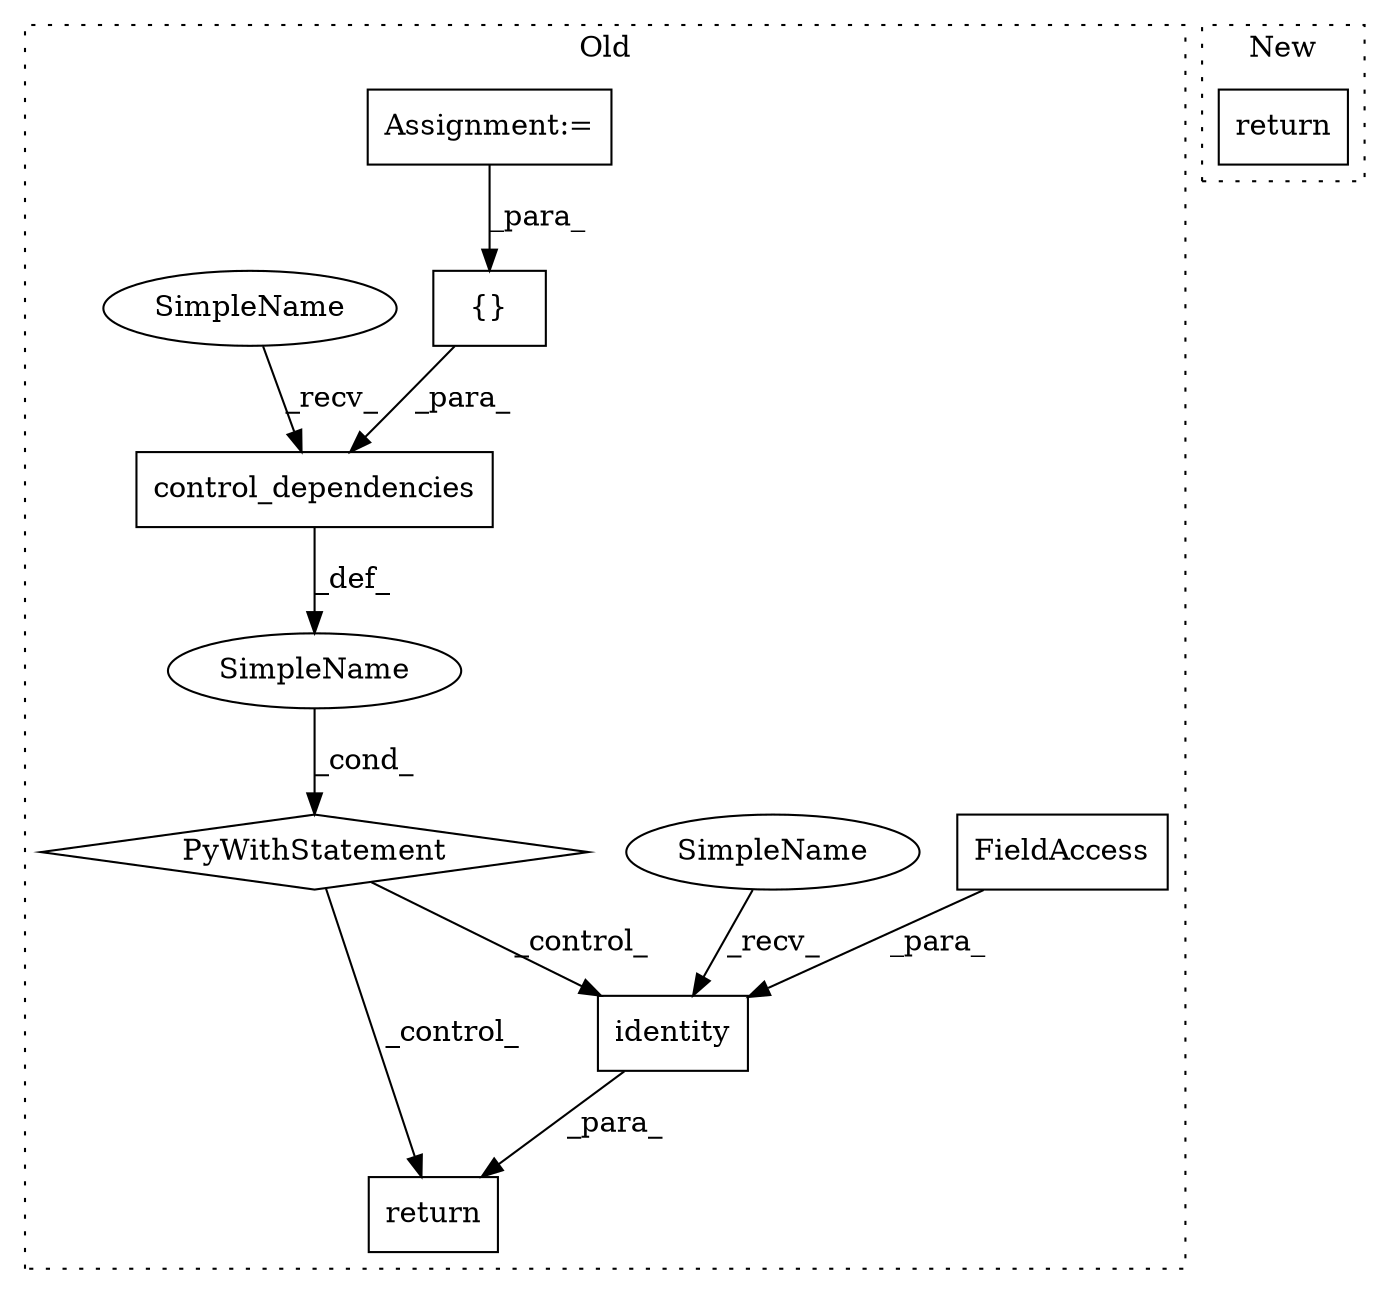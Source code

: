 digraph G {
subgraph cluster0 {
1 [label="control_dependencies" a="32" s="13924,13958" l="21,1" shape="box"];
3 [label="{}" a="4" s="13954,13957" l="1,1" shape="box"];
4 [label="PyWithStatement" a="104" s="13903,13959" l="10,2" shape="diamond"];
5 [label="SimpleName" a="42" s="" l="" shape="ellipse"];
6 [label="return" a="41" s="13969" l="7" shape="box"];
7 [label="identity" a="32" s="13987,13997" l="9,1" shape="box"];
8 [label="FieldAccess" a="22" s="13996" l="1" shape="box"];
9 [label="Assignment:=" a="7" s="13849" l="1" shape="box"];
10 [label="SimpleName" a="42" s="13976" l="10" shape="ellipse"];
11 [label="SimpleName" a="42" s="13913" l="10" shape="ellipse"];
label = "Old";
style="dotted";
}
subgraph cluster1 {
2 [label="return" a="41" s="13835" l="7" shape="box"];
label = "New";
style="dotted";
}
1 -> 5 [label="_def_"];
3 -> 1 [label="_para_"];
4 -> 6 [label="_control_"];
4 -> 7 [label="_control_"];
5 -> 4 [label="_cond_"];
7 -> 6 [label="_para_"];
8 -> 7 [label="_para_"];
9 -> 3 [label="_para_"];
10 -> 7 [label="_recv_"];
11 -> 1 [label="_recv_"];
}